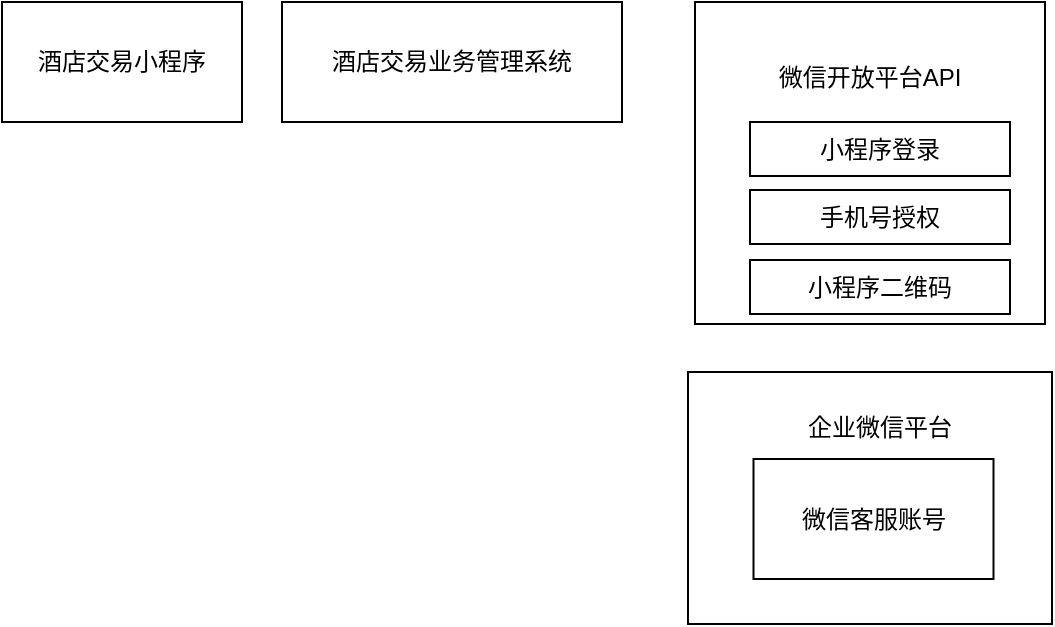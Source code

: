 <mxfile version="21.2.3" type="github">
  <diagram name="第 1 页" id="Np193QciclchziamgRV2">
    <mxGraphModel dx="1434" dy="764" grid="1" gridSize="7" guides="1" tooltips="1" connect="1" arrows="1" fold="1" page="1" pageScale="1" pageWidth="827" pageHeight="1169" math="0" shadow="0">
      <root>
        <mxCell id="0" />
        <mxCell id="1" parent="0" />
        <mxCell id="oX5z3cnjNfNshfQTSJ5x-1" value="酒店交易业务管理系统" style="rounded=0;whiteSpace=wrap;html=1;" vertex="1" parent="1">
          <mxGeometry x="357" y="102" width="170" height="60" as="geometry" />
        </mxCell>
        <mxCell id="oX5z3cnjNfNshfQTSJ5x-2" value="酒店交易小程序" style="rounded=0;whiteSpace=wrap;html=1;" vertex="1" parent="1">
          <mxGeometry x="217" y="102" width="120" height="60" as="geometry" />
        </mxCell>
        <mxCell id="oX5z3cnjNfNshfQTSJ5x-3" value="" style="rounded=0;whiteSpace=wrap;html=1;" vertex="1" parent="1">
          <mxGeometry x="563.5" y="102" width="175" height="161" as="geometry" />
        </mxCell>
        <mxCell id="oX5z3cnjNfNshfQTSJ5x-4" value="微信开放平台API" style="text;html=1;strokeColor=none;fillColor=none;align=center;verticalAlign=middle;whiteSpace=wrap;rounded=0;" vertex="1" parent="1">
          <mxGeometry x="602" y="133" width="98" height="14" as="geometry" />
        </mxCell>
        <mxCell id="oX5z3cnjNfNshfQTSJ5x-5" value="小程序登录" style="rounded=0;whiteSpace=wrap;html=1;" vertex="1" parent="1">
          <mxGeometry x="591" y="162" width="130" height="27" as="geometry" />
        </mxCell>
        <mxCell id="oX5z3cnjNfNshfQTSJ5x-6" value="手机号授权" style="rounded=0;whiteSpace=wrap;html=1;" vertex="1" parent="1">
          <mxGeometry x="591" y="196" width="130" height="27" as="geometry" />
        </mxCell>
        <mxCell id="oX5z3cnjNfNshfQTSJ5x-7" value="小程序二维码" style="rounded=0;whiteSpace=wrap;html=1;" vertex="1" parent="1">
          <mxGeometry x="591" y="231" width="130" height="27" as="geometry" />
        </mxCell>
        <mxCell id="oX5z3cnjNfNshfQTSJ5x-24" value="" style="group" vertex="1" connectable="0" parent="1">
          <mxGeometry x="560" y="287" width="182" height="126" as="geometry" />
        </mxCell>
        <mxCell id="oX5z3cnjNfNshfQTSJ5x-9" value="" style="rounded=0;whiteSpace=wrap;html=1;" vertex="1" parent="oX5z3cnjNfNshfQTSJ5x-24">
          <mxGeometry width="182" height="126" as="geometry" />
        </mxCell>
        <mxCell id="oX5z3cnjNfNshfQTSJ5x-11" value="微信客服账号" style="rounded=0;whiteSpace=wrap;html=1;" vertex="1" parent="oX5z3cnjNfNshfQTSJ5x-24">
          <mxGeometry x="32.75" y="43.5" width="120" height="60" as="geometry" />
        </mxCell>
        <mxCell id="oX5z3cnjNfNshfQTSJ5x-13" value="企业微信平台" style="text;html=1;strokeColor=none;fillColor=none;align=center;verticalAlign=middle;whiteSpace=wrap;rounded=0;" vertex="1" parent="oX5z3cnjNfNshfQTSJ5x-24">
          <mxGeometry x="54" y="14" width="84" height="28" as="geometry" />
        </mxCell>
      </root>
    </mxGraphModel>
  </diagram>
</mxfile>
